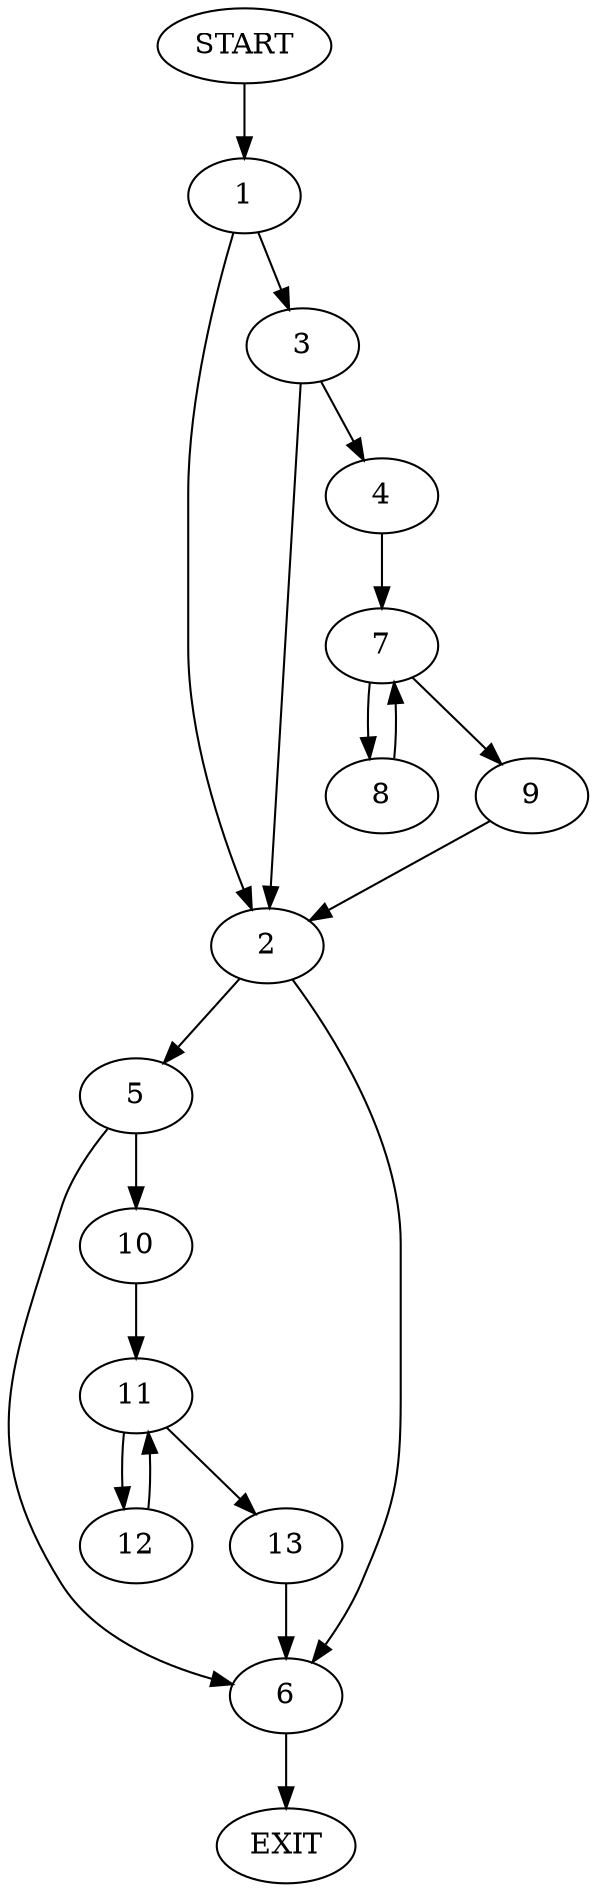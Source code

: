 digraph {
0 [label="START"]
14 [label="EXIT"]
0 -> 1
1 -> 2
1 -> 3
3 -> 2
3 -> 4
2 -> 5
2 -> 6
4 -> 7
7 -> 8
7 -> 9
8 -> 7
9 -> 2
6 -> 14
5 -> 10
5 -> 6
10 -> 11
11 -> 12
11 -> 13
12 -> 11
13 -> 6
}

